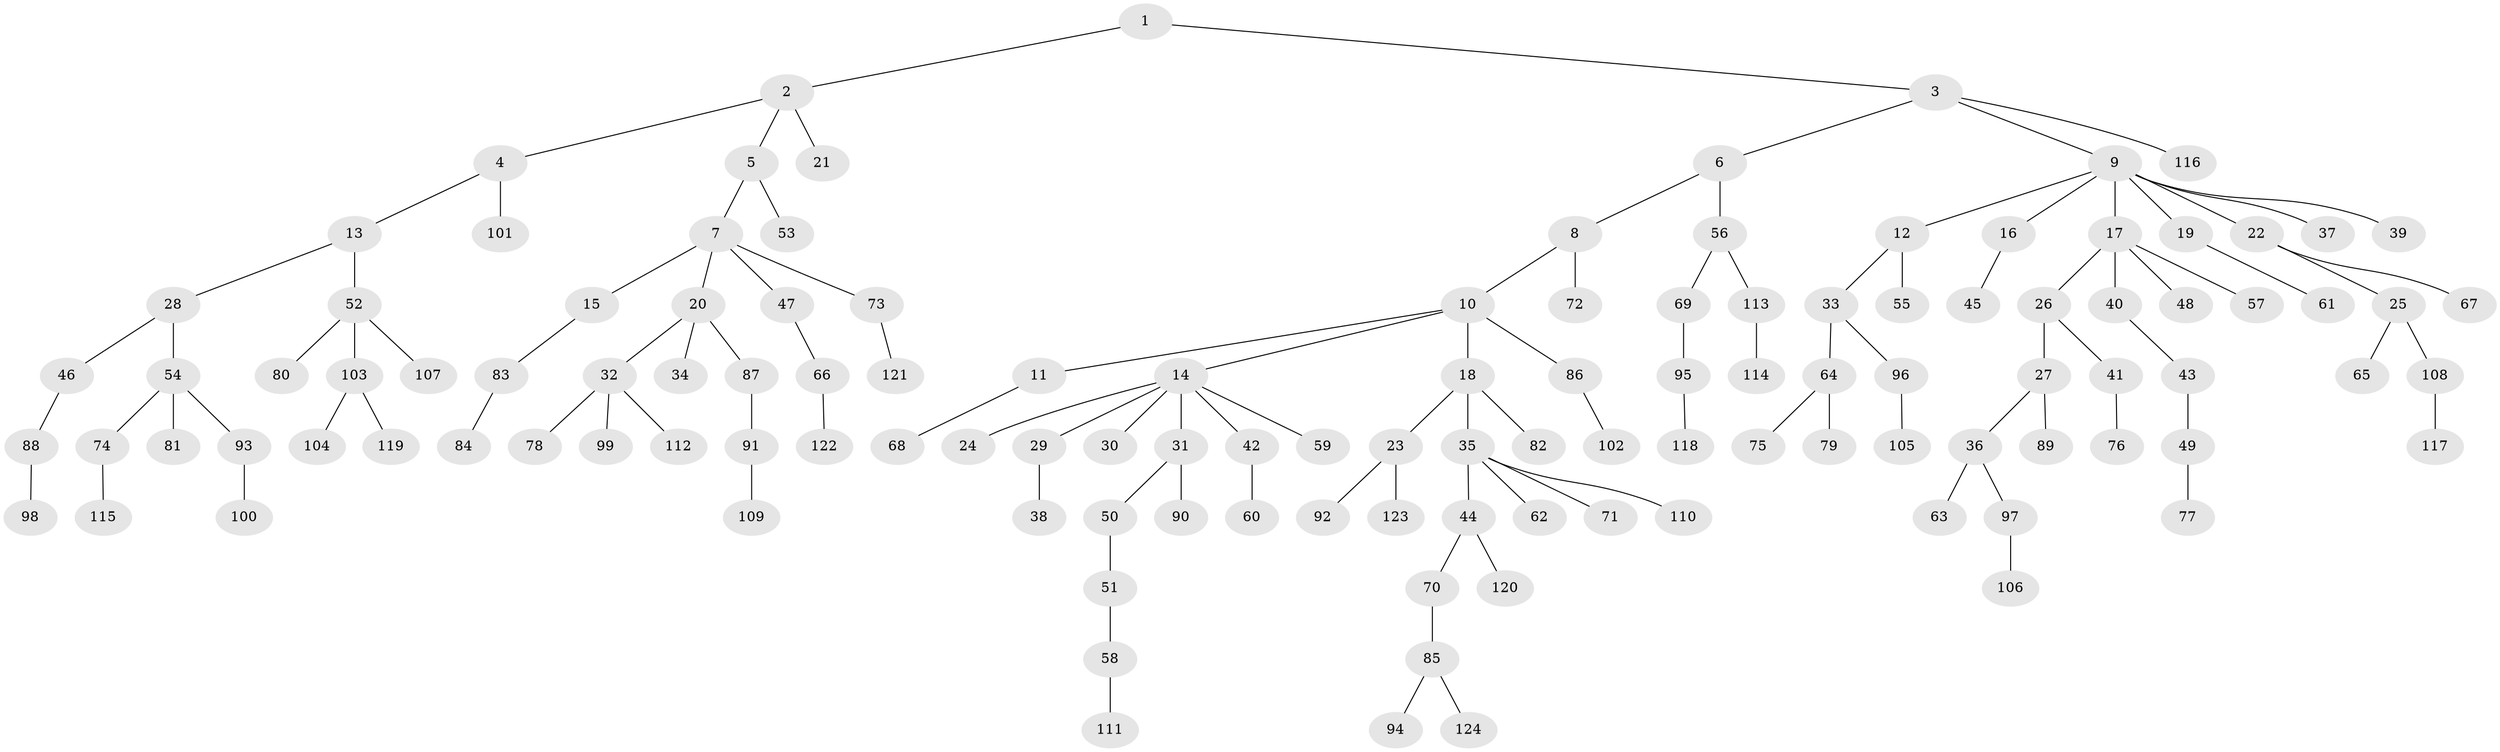 // Generated by graph-tools (version 1.1) at 2025/53/03/09/25 04:53:03]
// undirected, 124 vertices, 123 edges
graph export_dot {
graph [start="1"]
  node [color=gray90,style=filled];
  1;
  2;
  3;
  4;
  5;
  6;
  7;
  8;
  9;
  10;
  11;
  12;
  13;
  14;
  15;
  16;
  17;
  18;
  19;
  20;
  21;
  22;
  23;
  24;
  25;
  26;
  27;
  28;
  29;
  30;
  31;
  32;
  33;
  34;
  35;
  36;
  37;
  38;
  39;
  40;
  41;
  42;
  43;
  44;
  45;
  46;
  47;
  48;
  49;
  50;
  51;
  52;
  53;
  54;
  55;
  56;
  57;
  58;
  59;
  60;
  61;
  62;
  63;
  64;
  65;
  66;
  67;
  68;
  69;
  70;
  71;
  72;
  73;
  74;
  75;
  76;
  77;
  78;
  79;
  80;
  81;
  82;
  83;
  84;
  85;
  86;
  87;
  88;
  89;
  90;
  91;
  92;
  93;
  94;
  95;
  96;
  97;
  98;
  99;
  100;
  101;
  102;
  103;
  104;
  105;
  106;
  107;
  108;
  109;
  110;
  111;
  112;
  113;
  114;
  115;
  116;
  117;
  118;
  119;
  120;
  121;
  122;
  123;
  124;
  1 -- 2;
  1 -- 3;
  2 -- 4;
  2 -- 5;
  2 -- 21;
  3 -- 6;
  3 -- 9;
  3 -- 116;
  4 -- 13;
  4 -- 101;
  5 -- 7;
  5 -- 53;
  6 -- 8;
  6 -- 56;
  7 -- 15;
  7 -- 20;
  7 -- 47;
  7 -- 73;
  8 -- 10;
  8 -- 72;
  9 -- 12;
  9 -- 16;
  9 -- 17;
  9 -- 19;
  9 -- 22;
  9 -- 37;
  9 -- 39;
  10 -- 11;
  10 -- 14;
  10 -- 18;
  10 -- 86;
  11 -- 68;
  12 -- 33;
  12 -- 55;
  13 -- 28;
  13 -- 52;
  14 -- 24;
  14 -- 29;
  14 -- 30;
  14 -- 31;
  14 -- 42;
  14 -- 59;
  15 -- 83;
  16 -- 45;
  17 -- 26;
  17 -- 40;
  17 -- 48;
  17 -- 57;
  18 -- 23;
  18 -- 35;
  18 -- 82;
  19 -- 61;
  20 -- 32;
  20 -- 34;
  20 -- 87;
  22 -- 25;
  22 -- 67;
  23 -- 92;
  23 -- 123;
  25 -- 65;
  25 -- 108;
  26 -- 27;
  26 -- 41;
  27 -- 36;
  27 -- 89;
  28 -- 46;
  28 -- 54;
  29 -- 38;
  31 -- 50;
  31 -- 90;
  32 -- 78;
  32 -- 99;
  32 -- 112;
  33 -- 64;
  33 -- 96;
  35 -- 44;
  35 -- 62;
  35 -- 71;
  35 -- 110;
  36 -- 63;
  36 -- 97;
  40 -- 43;
  41 -- 76;
  42 -- 60;
  43 -- 49;
  44 -- 70;
  44 -- 120;
  46 -- 88;
  47 -- 66;
  49 -- 77;
  50 -- 51;
  51 -- 58;
  52 -- 80;
  52 -- 103;
  52 -- 107;
  54 -- 74;
  54 -- 81;
  54 -- 93;
  56 -- 69;
  56 -- 113;
  58 -- 111;
  64 -- 75;
  64 -- 79;
  66 -- 122;
  69 -- 95;
  70 -- 85;
  73 -- 121;
  74 -- 115;
  83 -- 84;
  85 -- 94;
  85 -- 124;
  86 -- 102;
  87 -- 91;
  88 -- 98;
  91 -- 109;
  93 -- 100;
  95 -- 118;
  96 -- 105;
  97 -- 106;
  103 -- 104;
  103 -- 119;
  108 -- 117;
  113 -- 114;
}
